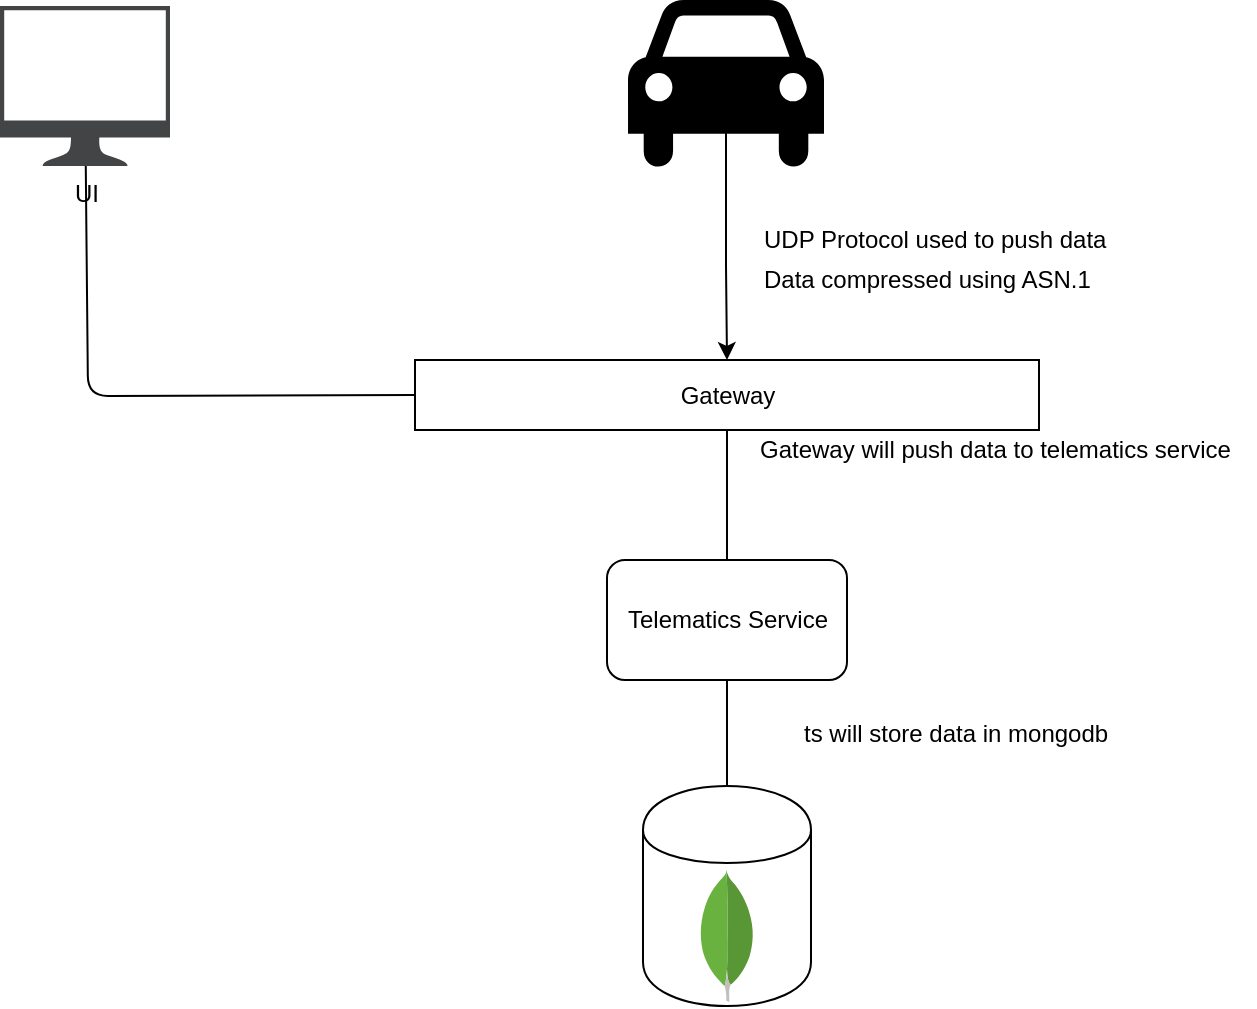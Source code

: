 <mxfile version="12.2.2" type="device" pages="1"><diagram id="9NB0bf6pfuJwGkolqy0a" name="Page-1"><mxGraphModel dx="1656" dy="956" grid="1" gridSize="10" guides="1" tooltips="1" connect="1" arrows="1" fold="1" page="1" pageScale="1" pageWidth="827" pageHeight="1169" math="0" shadow="0"><root><mxCell id="0"/><mxCell id="1" parent="0"/><mxCell id="0S1BcY9PYhi7QV4-IwYS-3" style="edgeStyle=orthogonalEdgeStyle;rounded=0;orthogonalLoop=1;jettySize=auto;html=1;exitX=0.5;exitY=0.775;exitDx=0;exitDy=0;exitPerimeter=0;entryX=0.5;entryY=0;entryDx=0;entryDy=0;" edge="1" parent="1" source="0S1BcY9PYhi7QV4-IwYS-1" target="0S1BcY9PYhi7QV4-IwYS-2"><mxGeometry relative="1" as="geometry"/></mxCell><mxCell id="0S1BcY9PYhi7QV4-IwYS-1" value="" style="shape=mxgraph.signs.transportation.car_4;html=1;fillColor=#000000;strokeColor=none;verticalLabelPosition=bottom;verticalAlign=top;align=center;" vertex="1" parent="1"><mxGeometry x="364" y="30" width="98" height="86" as="geometry"/></mxCell><mxCell id="0S1BcY9PYhi7QV4-IwYS-7" style="edgeStyle=orthogonalEdgeStyle;rounded=0;orthogonalLoop=1;jettySize=auto;html=1;exitX=0.5;exitY=1;exitDx=0;exitDy=0;endArrow=none;endFill=0;" edge="1" parent="1" source="0S1BcY9PYhi7QV4-IwYS-2" target="0S1BcY9PYhi7QV4-IwYS-6"><mxGeometry relative="1" as="geometry"/></mxCell><mxCell id="0S1BcY9PYhi7QV4-IwYS-2" value="Gateway" style="rounded=0;whiteSpace=wrap;html=1;" vertex="1" parent="1"><mxGeometry x="257.5" y="210" width="312" height="35" as="geometry"/></mxCell><mxCell id="0S1BcY9PYhi7QV4-IwYS-4" value="UDP Protocol used to push data" style="text;html=1;resizable=0;points=[];autosize=1;align=left;verticalAlign=top;spacingTop=-4;" vertex="1" parent="1"><mxGeometry x="430" y="140" width="190" height="20" as="geometry"/></mxCell><mxCell id="0S1BcY9PYhi7QV4-IwYS-5" value="Data compressed using ASN.1" style="text;html=1;resizable=0;points=[];autosize=1;align=left;verticalAlign=top;spacingTop=-4;" vertex="1" parent="1"><mxGeometry x="430" y="160" width="180" height="20" as="geometry"/></mxCell><mxCell id="0S1BcY9PYhi7QV4-IwYS-12" value="" style="edgeStyle=orthogonalEdgeStyle;rounded=0;orthogonalLoop=1;jettySize=auto;html=1;endArrow=none;endFill=0;" edge="1" parent="1" source="0S1BcY9PYhi7QV4-IwYS-6" target="0S1BcY9PYhi7QV4-IwYS-11"><mxGeometry relative="1" as="geometry"/></mxCell><mxCell id="0S1BcY9PYhi7QV4-IwYS-6" value="Telematics Service" style="rounded=1;whiteSpace=wrap;html=1;" vertex="1" parent="1"><mxGeometry x="353.5" y="310" width="120" height="60" as="geometry"/></mxCell><mxCell id="0S1BcY9PYhi7QV4-IwYS-8" value="Gateway will push data to telematics service&lt;br&gt;" style="text;html=1;resizable=0;points=[];autosize=1;align=left;verticalAlign=top;spacingTop=-4;" vertex="1" parent="1"><mxGeometry x="427.5" y="245" width="250" height="20" as="geometry"/></mxCell><mxCell id="0S1BcY9PYhi7QV4-IwYS-11" value="" style="shape=cylinder;whiteSpace=wrap;html=1;boundedLbl=1;backgroundOutline=1;" vertex="1" parent="1"><mxGeometry x="371.5" y="423" width="84" height="110" as="geometry"/></mxCell><mxCell id="0S1BcY9PYhi7QV4-IwYS-10" value="" style="dashed=0;outlineConnect=0;html=1;align=center;labelPosition=center;verticalLabelPosition=bottom;verticalAlign=top;shape=mxgraph.weblogos.mongodb" vertex="1" parent="1"><mxGeometry x="399.5" y="465" width="28" height="66" as="geometry"/></mxCell><mxCell id="0S1BcY9PYhi7QV4-IwYS-13" value="ts will store data in mongodb" style="text;html=1;resizable=0;points=[];autosize=1;align=left;verticalAlign=top;spacingTop=-4;" vertex="1" parent="1"><mxGeometry x="450" y="386.5" width="170" height="20" as="geometry"/></mxCell><mxCell id="0S1BcY9PYhi7QV4-IwYS-14" value="UI" style="pointerEvents=1;shadow=0;dashed=0;html=1;strokeColor=none;fillColor=#434445;aspect=fixed;labelPosition=center;verticalLabelPosition=bottom;verticalAlign=top;align=center;outlineConnect=0;shape=mxgraph.vvd.monitor;" vertex="1" parent="1"><mxGeometry x="50" y="33" width="85" height="80" as="geometry"/></mxCell><mxCell id="0S1BcY9PYhi7QV4-IwYS-15" value="" style="endArrow=none;html=1;entryX=0;entryY=0.5;entryDx=0;entryDy=0;endFill=0;" edge="1" parent="1" source="0S1BcY9PYhi7QV4-IwYS-14" target="0S1BcY9PYhi7QV4-IwYS-2"><mxGeometry width="50" height="50" relative="1" as="geometry"><mxPoint x="100" y="120" as="sourcePoint"/><mxPoint x="150" y="170" as="targetPoint"/><Array as="points"><mxPoint x="94" y="228"/></Array></mxGeometry></mxCell></root></mxGraphModel></diagram></mxfile>